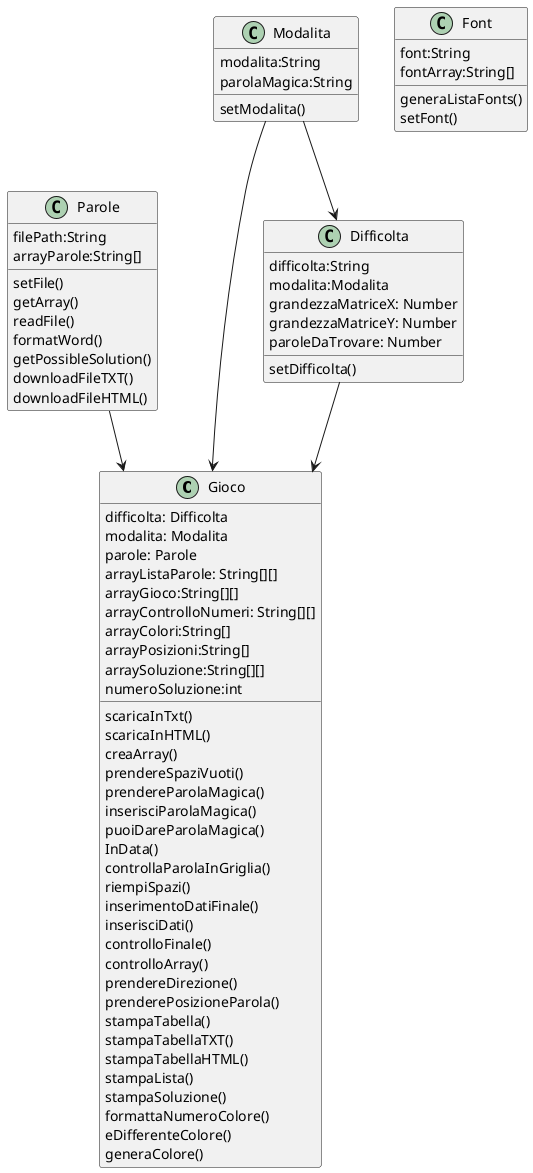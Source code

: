 @startuml
' UML Progetto
' Linguaggio: JavaScript, HTML, CSS

skinparam classAttributeIconSize 0
class Gioco {
    difficolta: Difficolta
    modalita: Modalita
    parole: Parole
    arrayListaParole: String[][]
    arrayGioco:String[][]
    arrayControlloNumeri: String[][]
    arrayColori:String[]
    arrayPosizioni:String[]
    arraySoluzione:String[][]
    numeroSoluzione:int

    scaricaInTxt()
    scaricaInHTML()
    creaArray()
    prendereSpaziVuoti()
    prendereParolaMagica()
    inserisciParolaMagica()
    puoiDareParolaMagica()
    InData()
    controllaParolaInGriglia()
    riempiSpazi()
    inserimentoDatiFinale()
    inserisciDati()
    controlloFinale()
    controlloArray()
    prendereDirezione()
    prenderePosizioneParola()
    stampaTabella()
    stampaTabellaTXT()
    stampaTabellaHTML()
    stampaLista()
    stampaSoluzione()
    formattaNumeroColore()
    eDifferenteColore()
    generaColore()
}

class Parole{
    filePath:String
    arrayParole:String[]

    setFile()
    getArray()
    readFile()
    formatWord()
    getPossibleSolution()
    downloadFileTXT()
    downloadFileHTML()
}

class Modalita{
    modalita:String
    parolaMagica:String

    setModalita()
}

class Difficolta{
    difficolta:String
    modalita:Modalita
    grandezzaMatriceX: Number
    grandezzaMatriceY: Number
    paroleDaTrovare: Number

    setDifficolta()

}

class Font{
    font:String
    fontArray:String[]
    
    generaListaFonts()
    setFont()
}

Difficolta --> Gioco
Parole --> Gioco
Modalita --> Gioco
Modalita --> Difficolta
@enduml